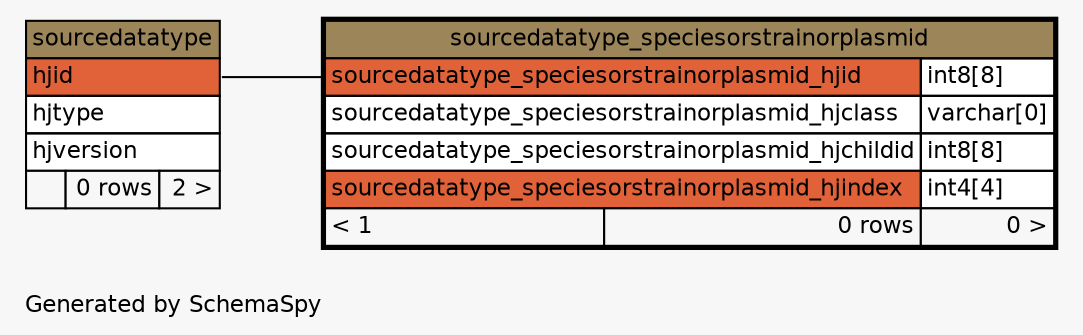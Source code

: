 // dot 2.22.2 on Windows Vista 6.0
// SchemaSpy rev 536
digraph "oneDegreeRelationshipsDiagram" {
  graph [
    rankdir="RL"
    bgcolor="#f7f7f7"
    label="\nGenerated by SchemaSpy"
    labeljust="l"
    nodesep="0.18"
    ranksep="0.46"
    fontname="Helvetica"
    fontsize="11"
  ];
  node [
    fontname="Helvetica"
    fontsize="11"
    shape="plaintext"
  ];
  edge [
    arrowsize="0.8"
  ];
  "sourcedatatype_speciesorstrainorplasmid":"sourcedatatype_speciesorstrainorplasmid_hjid":w -> "sourcedatatype":"hjid":e [arrowhead=none arrowtail=crowodot];
  "sourcedatatype" [
    label=<
    <TABLE BORDER="0" CELLBORDER="1" CELLSPACING="0" BGCOLOR="#ffffff">
      <TR><TD COLSPAN="3" BGCOLOR="#9b8559" ALIGN="CENTER">sourcedatatype</TD></TR>
      <TR><TD PORT="hjid" COLSPAN="3" BGCOLOR="#e16239" ALIGN="LEFT">hjid</TD></TR>
      <TR><TD PORT="hjtype" COLSPAN="3" ALIGN="LEFT">hjtype</TD></TR>
      <TR><TD PORT="hjversion" COLSPAN="3" ALIGN="LEFT">hjversion</TD></TR>
      <TR><TD ALIGN="LEFT" BGCOLOR="#f7f7f7">  </TD><TD ALIGN="RIGHT" BGCOLOR="#f7f7f7">0 rows</TD><TD ALIGN="RIGHT" BGCOLOR="#f7f7f7">2 &gt;</TD></TR>
    </TABLE>>
    URL="sourcedatatype.html"
    tooltip="sourcedatatype"
  ];
  "sourcedatatype_speciesorstrainorplasmid" [
    label=<
    <TABLE BORDER="2" CELLBORDER="1" CELLSPACING="0" BGCOLOR="#ffffff">
      <TR><TD COLSPAN="3" BGCOLOR="#9b8559" ALIGN="CENTER">sourcedatatype_speciesorstrainorplasmid</TD></TR>
      <TR><TD PORT="sourcedatatype_speciesorstrainorplasmid_hjid" COLSPAN="2" BGCOLOR="#e16239" ALIGN="LEFT">sourcedatatype_speciesorstrainorplasmid_hjid</TD><TD PORT="sourcedatatype_speciesorstrainorplasmid_hjid.type" ALIGN="LEFT">int8[8]</TD></TR>
      <TR><TD PORT="sourcedatatype_speciesorstrainorplasmid_hjclass" COLSPAN="2" ALIGN="LEFT">sourcedatatype_speciesorstrainorplasmid_hjclass</TD><TD PORT="sourcedatatype_speciesorstrainorplasmid_hjclass.type" ALIGN="LEFT">varchar[0]</TD></TR>
      <TR><TD PORT="sourcedatatype_speciesorstrainorplasmid_hjchildid" COLSPAN="2" ALIGN="LEFT">sourcedatatype_speciesorstrainorplasmid_hjchildid</TD><TD PORT="sourcedatatype_speciesorstrainorplasmid_hjchildid.type" ALIGN="LEFT">int8[8]</TD></TR>
      <TR><TD PORT="sourcedatatype_speciesorstrainorplasmid_hjindex" COLSPAN="2" BGCOLOR="#e16239" ALIGN="LEFT">sourcedatatype_speciesorstrainorplasmid_hjindex</TD><TD PORT="sourcedatatype_speciesorstrainorplasmid_hjindex.type" ALIGN="LEFT">int4[4]</TD></TR>
      <TR><TD ALIGN="LEFT" BGCOLOR="#f7f7f7">&lt; 1</TD><TD ALIGN="RIGHT" BGCOLOR="#f7f7f7">0 rows</TD><TD ALIGN="RIGHT" BGCOLOR="#f7f7f7">0 &gt;</TD></TR>
    </TABLE>>
    URL="sourcedatatype_speciesorstrainorplasmid.html"
    tooltip="sourcedatatype_speciesorstrainorplasmid"
  ];
}
